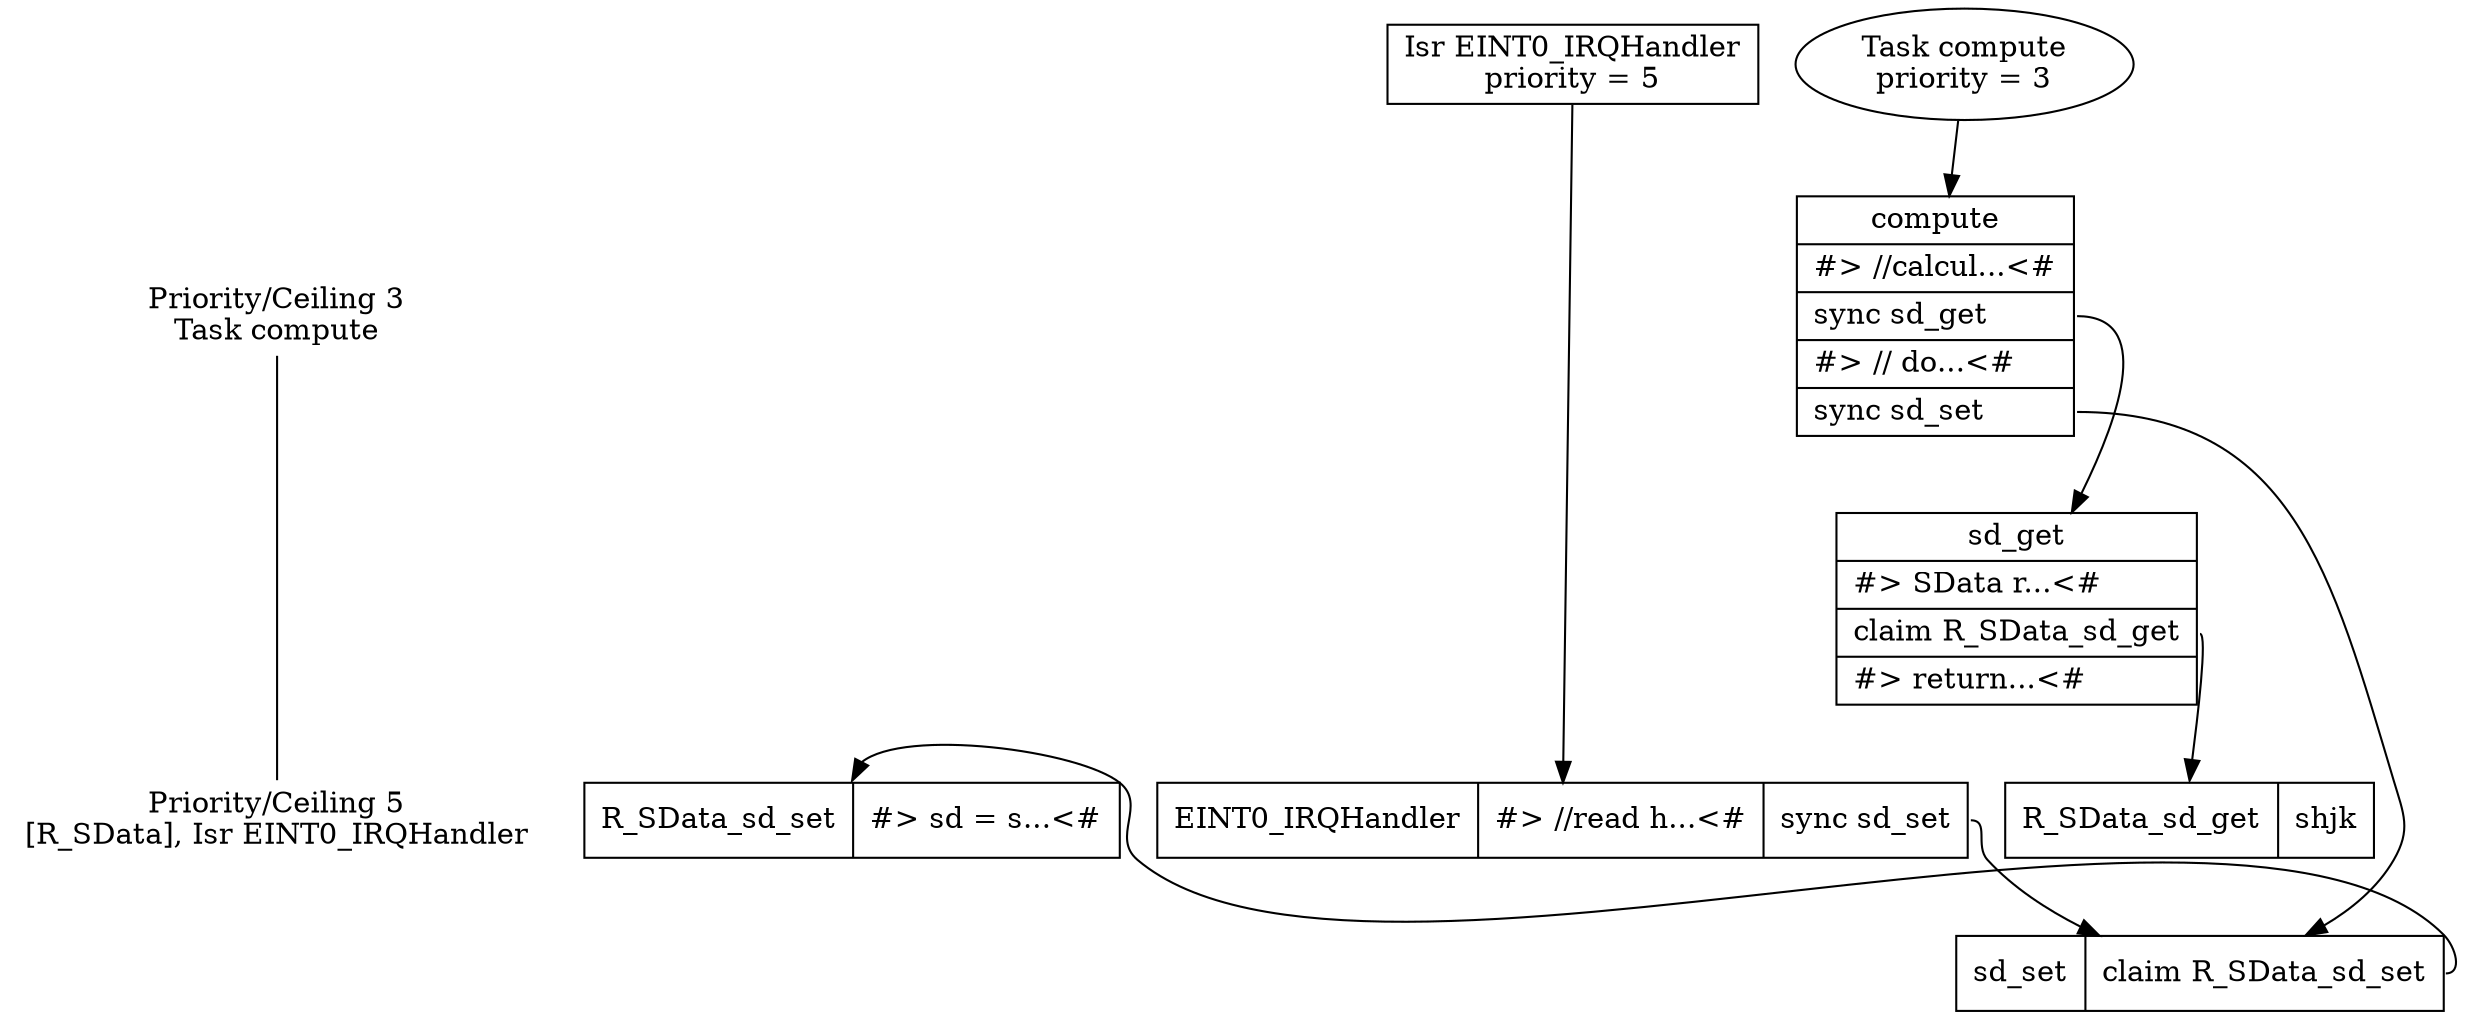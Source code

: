 digraph RTFM {
P3 [shape=plaintext, label = "Priority/Ceiling 3\nTask compute"]

P5 [shape=plaintext, label = "Priority/Ceiling 5\n[R_SData], Isr EINT0_IRQHandler"]
P3 -> P5[dir=none]

sd_get [shape=record, label="{sd_get | <L13>\#\> SData r...\<\#\l | <L14>claim R_SData_sd_get\l | <L16>\#\> return...\<\#\l}"]


R [shape=record, label=" R_SData_sd_get | shjk "]

sd_get:<L14>:e -> R:n 
{ rank=same; "P5"; "R"; }


sd_set [shape=record, label="sd_set | <L17>claim R_SData_sd_set\l"]

R_SData_sd_set [shape=record, label="R_SData_sd_set | <L18>\#\> sd = s...\<\#\l"]

sd_set:<L17>:e -> R_SData_sd_set:n [constraint=false]
{ rank=same; "P5"; "R_SData_sd_set"; }

ISR_compute [label="Task compute\npriority = 3"]
{ rank=source; ISR_compute ; }
ISR_compute -> compute [constraint=false]
compute [shape=record, label="{compute | <L19>\#\> //calcul...\<\#\l | <L20>sync sd_get\l | <L21>\#\> // do...\<\#\l | <L22>sync sd_set\l}"]

compute:<L20>:e -> sd_get


compute:<L22>:e -> sd_set
{ rank=same; "P3"; "compute"; }

ISR_EINT0_IRQHandler [label="Isr EINT0_IRQHandler\npriority = 5", shape = box ]
{ rank=source; ISR_EINT0_IRQHandler ; }
ISR_EINT0_IRQHandler -> EINT0_IRQHandler [constraint=false]
EINT0_IRQHandler [shape=record, label="EINT0_IRQHandler | <L23>\#\> //read h...\<\#\l | <L24>sync sd_set\l"]

EINT0_IRQHandler:<L24>:e -> sd_set
{ rank=same; "P5"; "EINT0_IRQHandler"; }

}
